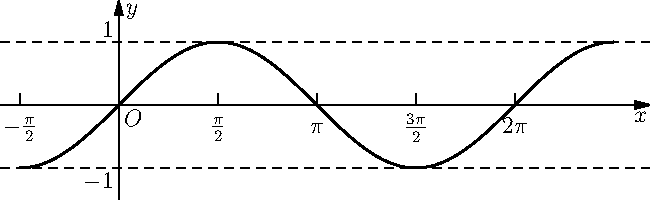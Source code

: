 size(0,100);
import graph;
import geometry;
real f(real x){return sin(x);}
draw(graph(f,-pi/2,2pi+pi/2),linewidth(1));
xtick("$\frac{\pi}{2}$",pi/2,N);
xtick("$2\pi$",2pi,N);
xtick("$\frac{3\pi}{2}$",3pi/2,N);
xtick("$\pi$",pi,N);
xtick("$-\frac{\pi}{2}$",-pi/2,N);
label("$O$",(0,0),SE);
label("$1$",(0,1),NW);
label("$-1$",(0,-1),SW);
draw(line((0,1),(1,1)),dashed);
draw(line((0,-1),(1,-1)),dashed);
xlimits(0,2pi+2);
ylimits(-1.5,1.5);

xaxis("$x$",Arrow());
yaxis(Label("$y$",align=E),Arrow());
